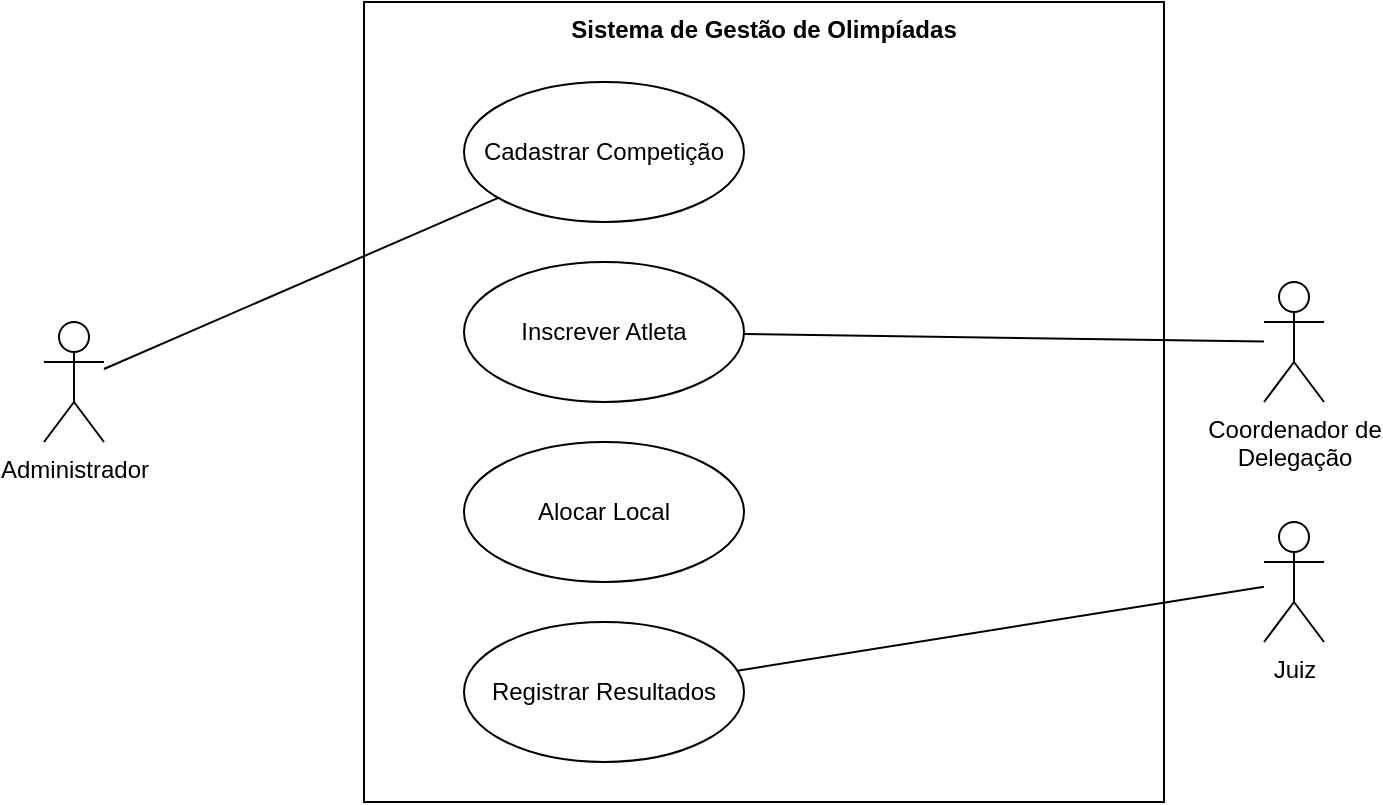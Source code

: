 <?xml version="1.0" encoding="UTF-8"?>
<mxfile version="21.1.9" type="device">
  <diagram id="caso-de-uso" name="Casos de Uso">
    <mxGraphModel dx="1422" dy="798" grid="1" gridSize="10" guides="1" tooltips="1" connect="1" arrows="1" fold="1" page="1" pageScale="1" pageWidth="827" pageHeight="1169" math="0" shadow="0">
      <root>
        <mxCell id="0"/>
        <mxCell id="1" parent="0"/>
        <mxCell id="2" value="Administrador" style="shape=umlActor;verticalLabelPosition=bottom;verticalAlign=top;html=1;" vertex="1" parent="1">
          <mxGeometry x="40" y="200" width="30" height="60" as="geometry"/>
        </mxCell>
        <mxCell id="3" value="Sistema de Gestão de Olimpíadas" style="shape=rect;html=1;verticalAlign=top;fontStyle=1;whiteSpace=wrap;align=center;" vertex="1" parent="1">
          <mxGeometry x="200" y="40" width="400" height="400" as="geometry"/>
        </mxCell>
        <mxCell id="4" value="Cadastrar Competição" style="ellipse;whiteSpace=wrap;html=1;" vertex="1" parent="1">
          <mxGeometry x="250" y="80" width="140" height="70" as="geometry"/>
        </mxCell>
        <mxCell id="5" value="Inscrever Atleta" style="ellipse;whiteSpace=wrap;html=1;" vertex="1" parent="1">
          <mxGeometry x="250" y="170" width="140" height="70" as="geometry"/>
        </mxCell>
        <mxCell id="6" value="Alocar Local" style="ellipse;whiteSpace=wrap;html=1;" vertex="1" parent="1">
          <mxGeometry x="250" y="260" width="140" height="70" as="geometry"/>
        </mxCell>
        <mxCell id="7" value="Registrar Resultados" style="ellipse;whiteSpace=wrap;html=1;" vertex="1" parent="1">
          <mxGeometry x="250" y="350" width="140" height="70" as="geometry"/>
        </mxCell>
        <mxCell id="8" value="Coordenador de&#xa;Delegação" style="shape=umlActor;verticalLabelPosition=bottom;verticalAlign=top;html=1;" vertex="1" parent="1">
          <mxGeometry x="650" y="180" width="30" height="60" as="geometry"/>
        </mxCell>
        <mxCell id="9" value="Juiz" style="shape=umlActor;verticalLabelPosition=bottom;verticalAlign=top;html=1;" vertex="1" parent="1">
          <mxGeometry x="650" y="300" width="30" height="60" as="geometry"/>
        </mxCell>
        <mxCell id="10" value="" style="endArrow=none;html=1;rounded=0;" edge="1" parent="1" source="2" target="4">
          <mxGeometry relative="1" as="geometry"/>
        </mxCell>
        <mxCell id="11" value="" style="endArrow=none;html=1;rounded=0;" edge="1" parent="1" source="8" target="5">
          <mxGeometry relative="1" as="geometry"/>
        </mxCell>
        <mxCell id="12" value="" style="endArrow=none;html=1;rounded=0;" edge="1" parent="1" source="9" target="7">
          <mxGeometry relative="1" as="geometry"/>
        </mxCell>
      </root>
    </mxGraphModel>
  </diagram>
</mxfile> 